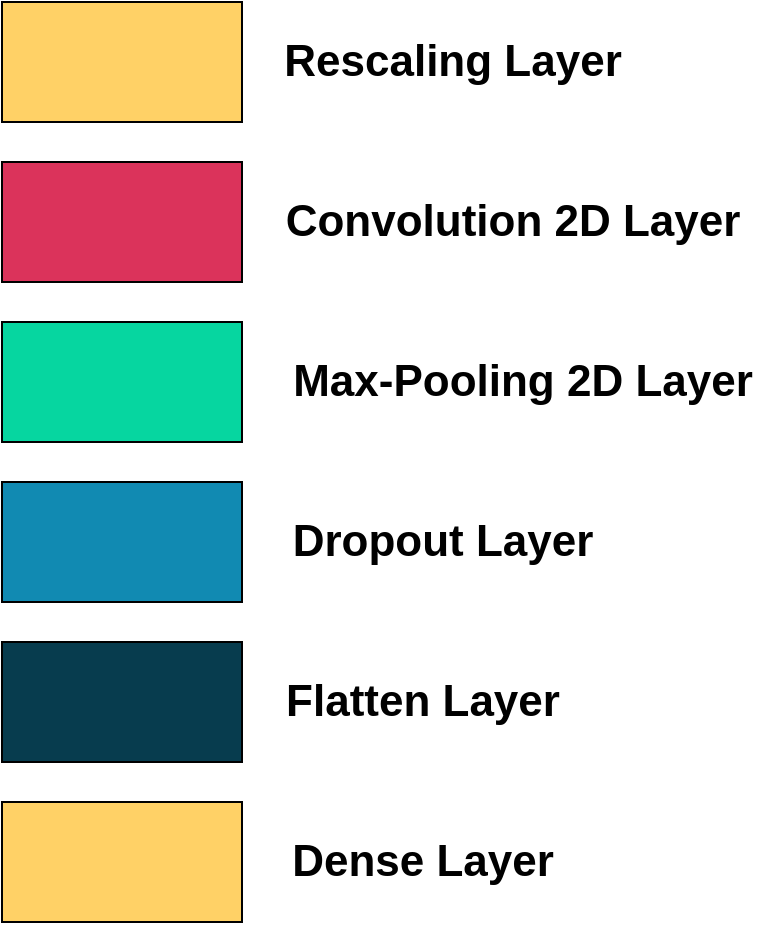<mxfile version="15.5.2" type="github">
  <diagram id="TM8Y5sb3uE1COexSdW0r" name="Page-1">
    <mxGraphModel dx="1240" dy="576" grid="1" gridSize="10" guides="1" tooltips="1" connect="1" arrows="1" fold="1" page="1" pageScale="1" pageWidth="850" pageHeight="1100" math="0" shadow="0">
      <root>
        <mxCell id="0" />
        <mxCell id="1" parent="0" />
        <mxCell id="OMsL3J6HoMqarPuf0it5-1" value="" style="rounded=0;whiteSpace=wrap;html=1;fillColor=#FFD166;" vertex="1" parent="1">
          <mxGeometry x="200" y="120" width="120" height="60" as="geometry" />
        </mxCell>
        <mxCell id="OMsL3J6HoMqarPuf0it5-2" value="&lt;b&gt;&lt;font style=&quot;font-size: 22px&quot;&gt;Rescaling Layer&lt;/font&gt;&lt;/b&gt;" style="text;html=1;align=center;verticalAlign=middle;resizable=0;points=[];autosize=1;strokeColor=none;fillColor=none;" vertex="1" parent="1">
          <mxGeometry x="335" y="140" width="180" height="20" as="geometry" />
        </mxCell>
        <mxCell id="OMsL3J6HoMqarPuf0it5-3" value="" style="rounded=0;whiteSpace=wrap;html=1;fillColor=#DB335B;" vertex="1" parent="1">
          <mxGeometry x="200" y="200" width="120" height="60" as="geometry" />
        </mxCell>
        <mxCell id="OMsL3J6HoMqarPuf0it5-4" value="" style="rounded=0;whiteSpace=wrap;html=1;fillColor=#06D6A0;" vertex="1" parent="1">
          <mxGeometry x="200" y="280" width="120" height="60" as="geometry" />
        </mxCell>
        <mxCell id="OMsL3J6HoMqarPuf0it5-5" value="" style="rounded=0;whiteSpace=wrap;html=1;fillColor=#118AB2;" vertex="1" parent="1">
          <mxGeometry x="200" y="360" width="120" height="60" as="geometry" />
        </mxCell>
        <mxCell id="OMsL3J6HoMqarPuf0it5-6" value="" style="rounded=0;whiteSpace=wrap;html=1;fillColor=#073C4E;" vertex="1" parent="1">
          <mxGeometry x="200" y="440" width="120" height="60" as="geometry" />
        </mxCell>
        <mxCell id="OMsL3J6HoMqarPuf0it5-7" value="" style="rounded=0;whiteSpace=wrap;html=1;fillColor=#FFD166;" vertex="1" parent="1">
          <mxGeometry x="200" y="520" width="120" height="60" as="geometry" />
        </mxCell>
        <mxCell id="OMsL3J6HoMqarPuf0it5-8" value="&lt;b&gt;&lt;font style=&quot;font-size: 22px&quot;&gt;Convolution 2D Layer&lt;/font&gt;&lt;/b&gt;" style="text;html=1;align=center;verticalAlign=middle;resizable=0;points=[];autosize=1;strokeColor=none;fillColor=none;" vertex="1" parent="1">
          <mxGeometry x="335" y="220" width="240" height="20" as="geometry" />
        </mxCell>
        <mxCell id="OMsL3J6HoMqarPuf0it5-9" value="&lt;b&gt;&lt;font style=&quot;font-size: 22px&quot;&gt;Max-Pooling 2D Layer&lt;/font&gt;&lt;/b&gt;" style="text;html=1;align=center;verticalAlign=middle;resizable=0;points=[];autosize=1;strokeColor=none;fillColor=none;" vertex="1" parent="1">
          <mxGeometry x="335" y="300" width="250" height="20" as="geometry" />
        </mxCell>
        <mxCell id="OMsL3J6HoMqarPuf0it5-10" value="&lt;b&gt;&lt;font style=&quot;font-size: 22px&quot;&gt;Dropout Layer&lt;/font&gt;&lt;/b&gt;" style="text;html=1;align=center;verticalAlign=middle;resizable=0;points=[];autosize=1;strokeColor=none;fillColor=none;" vertex="1" parent="1">
          <mxGeometry x="335" y="380" width="170" height="20" as="geometry" />
        </mxCell>
        <mxCell id="OMsL3J6HoMqarPuf0it5-11" value="&lt;b&gt;&lt;font style=&quot;font-size: 22px&quot;&gt;Flatten Layer&lt;/font&gt;&lt;/b&gt;" style="text;html=1;align=center;verticalAlign=middle;resizable=0;points=[];autosize=1;strokeColor=none;fillColor=none;" vertex="1" parent="1">
          <mxGeometry x="335" y="460" width="150" height="20" as="geometry" />
        </mxCell>
        <mxCell id="OMsL3J6HoMqarPuf0it5-12" value="&lt;b&gt;&lt;font style=&quot;font-size: 22px&quot;&gt;Dense Layer&lt;/font&gt;&lt;/b&gt;" style="text;html=1;align=center;verticalAlign=middle;resizable=0;points=[];autosize=1;strokeColor=none;fillColor=none;" vertex="1" parent="1">
          <mxGeometry x="335" y="540" width="150" height="20" as="geometry" />
        </mxCell>
      </root>
    </mxGraphModel>
  </diagram>
</mxfile>
